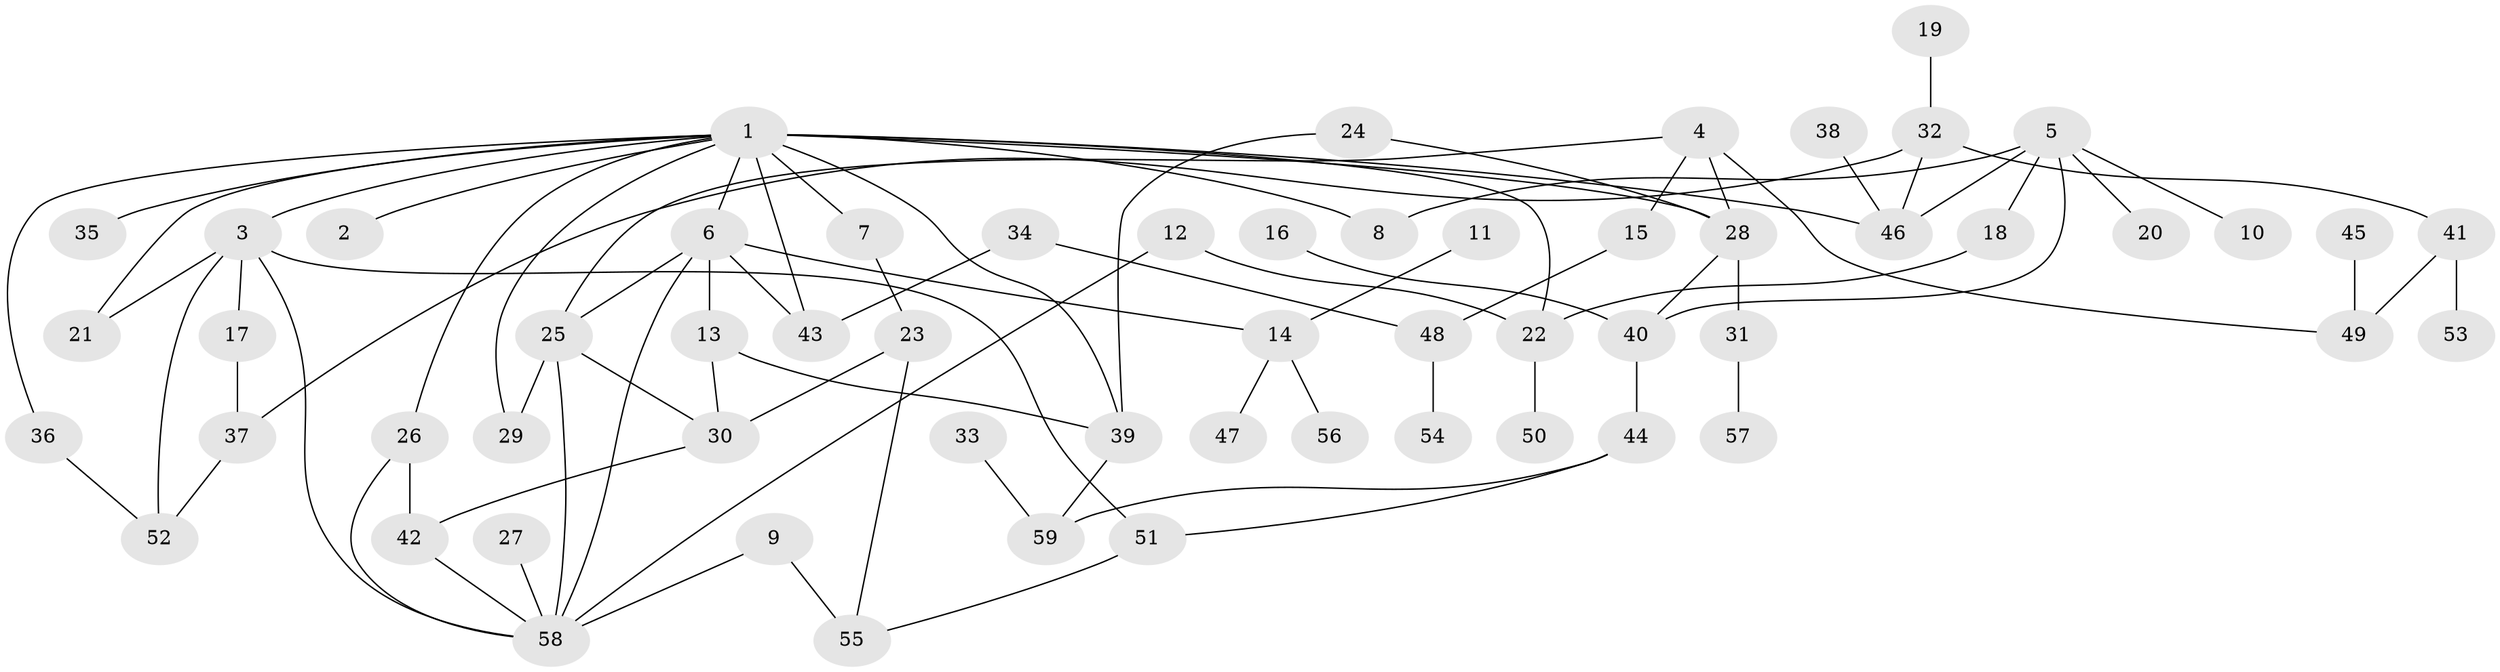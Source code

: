 // original degree distribution, {8: 0.017094017094017096, 5: 0.042735042735042736, 4: 0.08547008547008547, 3: 0.2564102564102564, 1: 0.28205128205128205, 2: 0.29914529914529914, 6: 0.017094017094017096}
// Generated by graph-tools (version 1.1) at 2025/25/03/09/25 03:25:27]
// undirected, 59 vertices, 84 edges
graph export_dot {
graph [start="1"]
  node [color=gray90,style=filled];
  1;
  2;
  3;
  4;
  5;
  6;
  7;
  8;
  9;
  10;
  11;
  12;
  13;
  14;
  15;
  16;
  17;
  18;
  19;
  20;
  21;
  22;
  23;
  24;
  25;
  26;
  27;
  28;
  29;
  30;
  31;
  32;
  33;
  34;
  35;
  36;
  37;
  38;
  39;
  40;
  41;
  42;
  43;
  44;
  45;
  46;
  47;
  48;
  49;
  50;
  51;
  52;
  53;
  54;
  55;
  56;
  57;
  58;
  59;
  1 -- 2 [weight=1.0];
  1 -- 3 [weight=1.0];
  1 -- 6 [weight=1.0];
  1 -- 7 [weight=1.0];
  1 -- 8 [weight=1.0];
  1 -- 21 [weight=1.0];
  1 -- 22 [weight=1.0];
  1 -- 26 [weight=1.0];
  1 -- 28 [weight=1.0];
  1 -- 29 [weight=1.0];
  1 -- 35 [weight=1.0];
  1 -- 36 [weight=1.0];
  1 -- 39 [weight=2.0];
  1 -- 43 [weight=1.0];
  1 -- 46 [weight=1.0];
  3 -- 17 [weight=1.0];
  3 -- 21 [weight=1.0];
  3 -- 51 [weight=1.0];
  3 -- 52 [weight=1.0];
  3 -- 58 [weight=1.0];
  4 -- 15 [weight=1.0];
  4 -- 25 [weight=1.0];
  4 -- 28 [weight=1.0];
  4 -- 49 [weight=1.0];
  5 -- 8 [weight=1.0];
  5 -- 10 [weight=1.0];
  5 -- 18 [weight=1.0];
  5 -- 20 [weight=1.0];
  5 -- 40 [weight=1.0];
  5 -- 46 [weight=1.0];
  6 -- 13 [weight=1.0];
  6 -- 14 [weight=1.0];
  6 -- 25 [weight=1.0];
  6 -- 43 [weight=1.0];
  6 -- 58 [weight=1.0];
  7 -- 23 [weight=1.0];
  9 -- 55 [weight=1.0];
  9 -- 58 [weight=1.0];
  11 -- 14 [weight=1.0];
  12 -- 22 [weight=1.0];
  12 -- 58 [weight=1.0];
  13 -- 30 [weight=1.0];
  13 -- 39 [weight=1.0];
  14 -- 47 [weight=1.0];
  14 -- 56 [weight=1.0];
  15 -- 48 [weight=1.0];
  16 -- 40 [weight=1.0];
  17 -- 37 [weight=1.0];
  18 -- 22 [weight=1.0];
  19 -- 32 [weight=1.0];
  22 -- 50 [weight=1.0];
  23 -- 30 [weight=1.0];
  23 -- 55 [weight=1.0];
  24 -- 28 [weight=1.0];
  24 -- 39 [weight=1.0];
  25 -- 29 [weight=1.0];
  25 -- 30 [weight=1.0];
  25 -- 58 [weight=1.0];
  26 -- 42 [weight=1.0];
  26 -- 58 [weight=1.0];
  27 -- 58 [weight=1.0];
  28 -- 31 [weight=1.0];
  28 -- 40 [weight=1.0];
  30 -- 42 [weight=1.0];
  31 -- 57 [weight=1.0];
  32 -- 37 [weight=1.0];
  32 -- 41 [weight=1.0];
  32 -- 46 [weight=1.0];
  33 -- 59 [weight=1.0];
  34 -- 43 [weight=1.0];
  34 -- 48 [weight=1.0];
  36 -- 52 [weight=1.0];
  37 -- 52 [weight=1.0];
  38 -- 46 [weight=1.0];
  39 -- 59 [weight=1.0];
  40 -- 44 [weight=1.0];
  41 -- 49 [weight=1.0];
  41 -- 53 [weight=1.0];
  42 -- 58 [weight=1.0];
  44 -- 51 [weight=1.0];
  44 -- 59 [weight=1.0];
  45 -- 49 [weight=1.0];
  48 -- 54 [weight=1.0];
  51 -- 55 [weight=1.0];
}

